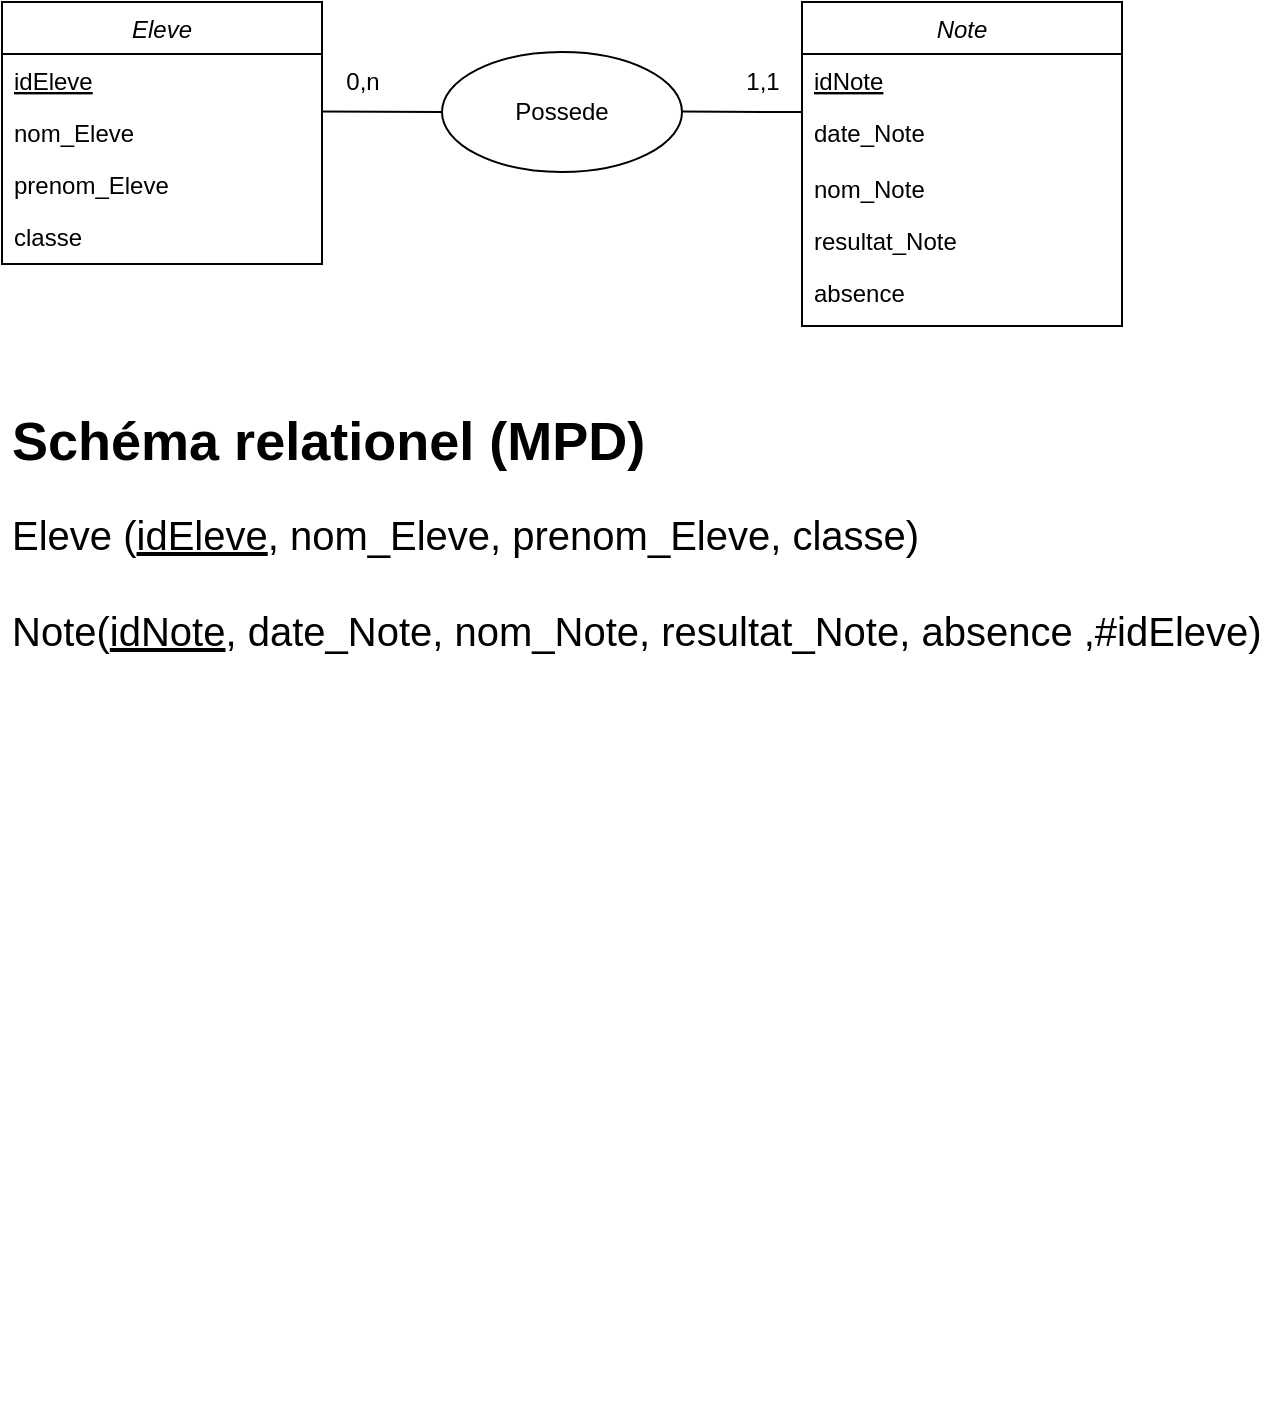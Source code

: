 <mxfile version="20.8.23" type="device"><diagram id="C5RBs43oDa-KdzZeNtuy" name="Page-1"><mxGraphModel dx="1088" dy="601" grid="1" gridSize="10" guides="1" tooltips="1" connect="1" arrows="1" fold="1" page="1" pageScale="1" pageWidth="827" pageHeight="1169" math="0" shadow="0"><root><mxCell id="WIyWlLk6GJQsqaUBKTNV-0"/><mxCell id="WIyWlLk6GJQsqaUBKTNV-1" parent="WIyWlLk6GJQsqaUBKTNV-0"/><mxCell id="JVDEoLFAHyqRRMDAWoj6-1" value="Eleve" style="swimlane;fontStyle=2;align=center;verticalAlign=top;childLayout=stackLayout;horizontal=1;startSize=26;horizontalStack=0;resizeParent=1;resizeLast=0;collapsible=1;marginBottom=0;rounded=0;shadow=0;strokeWidth=1;" parent="WIyWlLk6GJQsqaUBKTNV-1" vertex="1"><mxGeometry x="440" y="254" width="160" height="131" as="geometry"><mxRectangle x="240" y="240" width="160" height="26" as="alternateBounds"/></mxGeometry></mxCell><mxCell id="JVDEoLFAHyqRRMDAWoj6-2" value="idEleve" style="text;align=left;verticalAlign=top;spacingLeft=4;spacingRight=4;overflow=hidden;rotatable=0;points=[[0,0.5],[1,0.5]];portConstraint=eastwest;fontStyle=4" parent="JVDEoLFAHyqRRMDAWoj6-1" vertex="1"><mxGeometry y="26" width="160" height="26" as="geometry"/></mxCell><mxCell id="JVDEoLFAHyqRRMDAWoj6-3" value="nom_Eleve" style="text;align=left;verticalAlign=top;spacingLeft=4;spacingRight=4;overflow=hidden;rotatable=0;points=[[0,0.5],[1,0.5]];portConstraint=eastwest;rounded=0;shadow=0;html=0;" parent="JVDEoLFAHyqRRMDAWoj6-1" vertex="1"><mxGeometry y="52" width="160" height="26" as="geometry"/></mxCell><mxCell id="toVZ_sV4M3SdlZH-yaCL-0" value="prenom_Eleve" style="text;align=left;verticalAlign=top;spacingLeft=4;spacingRight=4;overflow=hidden;rotatable=0;points=[[0,0.5],[1,0.5]];portConstraint=eastwest;rounded=0;shadow=0;html=0;" vertex="1" parent="JVDEoLFAHyqRRMDAWoj6-1"><mxGeometry y="78" width="160" height="26" as="geometry"/></mxCell><mxCell id="toVZ_sV4M3SdlZH-yaCL-1" value="classe" style="text;align=left;verticalAlign=top;spacingLeft=4;spacingRight=4;overflow=hidden;rotatable=0;points=[[0,0.5],[1,0.5]];portConstraint=eastwest;rounded=0;shadow=0;html=0;" vertex="1" parent="JVDEoLFAHyqRRMDAWoj6-1"><mxGeometry y="104" width="160" height="26" as="geometry"/></mxCell><mxCell id="JVDEoLFAHyqRRMDAWoj6-5" value="Note" style="swimlane;fontStyle=2;align=center;verticalAlign=top;childLayout=stackLayout;horizontal=1;startSize=26;horizontalStack=0;resizeParent=1;resizeLast=0;collapsible=1;marginBottom=0;rounded=0;shadow=0;strokeWidth=1;" parent="WIyWlLk6GJQsqaUBKTNV-1" vertex="1"><mxGeometry x="840" y="254" width="160" height="162" as="geometry"><mxRectangle x="240" y="240" width="160" height="26" as="alternateBounds"/></mxGeometry></mxCell><mxCell id="JVDEoLFAHyqRRMDAWoj6-6" value="idNote" style="text;align=left;verticalAlign=top;spacingLeft=4;spacingRight=4;overflow=hidden;rotatable=0;points=[[0,0.5],[1,0.5]];portConstraint=eastwest;fontStyle=4" parent="JVDEoLFAHyqRRMDAWoj6-5" vertex="1"><mxGeometry y="26" width="160" height="26" as="geometry"/></mxCell><mxCell id="JVDEoLFAHyqRRMDAWoj6-26" value="date_Note" style="text;align=left;verticalAlign=top;spacingLeft=4;spacingRight=4;overflow=hidden;rotatable=0;points=[[0,0.5],[1,0.5]];portConstraint=eastwest;rounded=0;shadow=0;html=0;" parent="JVDEoLFAHyqRRMDAWoj6-5" vertex="1"><mxGeometry y="52" width="160" height="28" as="geometry"/></mxCell><mxCell id="toVZ_sV4M3SdlZH-yaCL-2" value="nom_Note" style="text;align=left;verticalAlign=top;spacingLeft=4;spacingRight=4;overflow=hidden;rotatable=0;points=[[0,0.5],[1,0.5]];portConstraint=eastwest;rounded=0;shadow=0;html=0;" vertex="1" parent="JVDEoLFAHyqRRMDAWoj6-5"><mxGeometry y="80" width="160" height="26" as="geometry"/></mxCell><mxCell id="JVDEoLFAHyqRRMDAWoj6-7" value="resultat_Note" style="text;align=left;verticalAlign=top;spacingLeft=4;spacingRight=4;overflow=hidden;rotatable=0;points=[[0,0.5],[1,0.5]];portConstraint=eastwest;rounded=0;shadow=0;html=0;" parent="JVDEoLFAHyqRRMDAWoj6-5" vertex="1"><mxGeometry y="106" width="160" height="26" as="geometry"/></mxCell><mxCell id="toVZ_sV4M3SdlZH-yaCL-3" value="absence" style="text;align=left;verticalAlign=top;spacingLeft=4;spacingRight=4;overflow=hidden;rotatable=0;points=[[0,0.5],[1,0.5]];portConstraint=eastwest;rounded=0;shadow=0;html=0;" vertex="1" parent="JVDEoLFAHyqRRMDAWoj6-5"><mxGeometry y="132" width="160" height="26" as="geometry"/></mxCell><mxCell id="JVDEoLFAHyqRRMDAWoj6-13" value="Possede" style="ellipse;whiteSpace=wrap;html=1;" parent="WIyWlLk6GJQsqaUBKTNV-1" vertex="1"><mxGeometry x="660" y="279" width="120" height="60" as="geometry"/></mxCell><mxCell id="JVDEoLFAHyqRRMDAWoj6-15" value="" style="endArrow=none;html=1;rounded=0;" parent="WIyWlLk6GJQsqaUBKTNV-1" edge="1"><mxGeometry width="50" height="50" relative="1" as="geometry"><mxPoint x="600" y="308.76" as="sourcePoint"/><mxPoint x="660" y="309.04" as="targetPoint"/></mxGeometry></mxCell><mxCell id="JVDEoLFAHyqRRMDAWoj6-18" value="" style="endArrow=none;html=1;rounded=0;" parent="WIyWlLk6GJQsqaUBKTNV-1" edge="1"><mxGeometry width="50" height="50" relative="1" as="geometry"><mxPoint x="780" y="308.76" as="sourcePoint"/><mxPoint x="840" y="309.04" as="targetPoint"/></mxGeometry></mxCell><mxCell id="JVDEoLFAHyqRRMDAWoj6-21" value="0,n" style="text;html=1;align=center;verticalAlign=middle;resizable=0;points=[];autosize=1;strokeColor=none;fillColor=none;" parent="WIyWlLk6GJQsqaUBKTNV-1" vertex="1"><mxGeometry x="600" y="279" width="40" height="30" as="geometry"/></mxCell><mxCell id="JVDEoLFAHyqRRMDAWoj6-22" value="1,1" style="text;html=1;align=center;verticalAlign=middle;resizable=0;points=[];autosize=1;strokeColor=none;fillColor=none;" parent="WIyWlLk6GJQsqaUBKTNV-1" vertex="1"><mxGeometry x="800" y="279" width="40" height="30" as="geometry"/></mxCell><mxCell id="toVZ_sV4M3SdlZH-yaCL-4" value="&lt;h1 style=&quot;font-size: 27px;&quot;&gt;&lt;font style=&quot;font-size: 27px;&quot;&gt;Schéma relationel (MPD)&lt;/font&gt;&lt;/h1&gt;&lt;div style=&quot;font-size: 20px;&quot;&gt;Eleve (&lt;u&gt;idEleve&lt;/u&gt;, nom_Eleve, prenom_Eleve, classe)&lt;/div&gt;&lt;div style=&quot;font-size: 20px;&quot;&gt;&lt;br&gt;&lt;/div&gt;&lt;div style=&quot;font-size: 20px;&quot;&gt;Note(&lt;u&gt;idNote&lt;/u&gt;, date_Note, nom_Note, resultat_Note, absence ,#idEleve)&lt;br&gt;&lt;/div&gt;&lt;div style=&quot;font-size: 20px;&quot;&gt;&lt;font style=&quot;font-size: 20px;&quot;&gt;&lt;br&gt;&lt;/font&gt;&lt;/div&gt;&lt;br&gt;&lt;div&gt;&lt;font style=&quot;font-size: 20px;&quot;&gt;&lt;br&gt;&lt;/font&gt;&lt;/div&gt;&lt;div&gt;&lt;font style=&quot;font-size: 20px;&quot;&gt;&lt;br&gt;&lt;/font&gt;&lt;/div&gt;&lt;div&gt;&lt;br&gt;&lt;/div&gt;&lt;div style=&quot;font-size: 20px;&quot;&gt;&lt;font style=&quot;font-size: 20px;&quot;&gt;&lt;br&gt;&lt;/font&gt;&lt;/div&gt;&lt;div&gt;&lt;br&gt;&lt;/div&gt;" style="text;html=1;strokeColor=none;fillColor=none;spacing=5;spacingTop=-20;whiteSpace=wrap;overflow=hidden;rounded=0;dashed=1;verticalAlign=top;" vertex="1" parent="WIyWlLk6GJQsqaUBKTNV-1"><mxGeometry x="440" y="450" width="640" height="510" as="geometry"/></mxCell></root></mxGraphModel></diagram></mxfile>